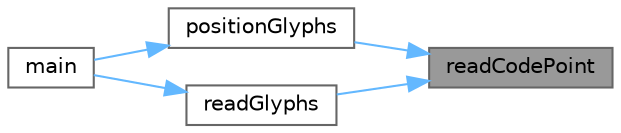 digraph "readCodePoint"
{
 // LATEX_PDF_SIZE
  bgcolor="transparent";
  edge [fontname=Helvetica,fontsize=10,labelfontname=Helvetica,labelfontsize=10];
  node [fontname=Helvetica,fontsize=10,shape=box,height=0.2,width=0.4];
  rankdir="RL";
  Node1 [label="readCodePoint",height=0.2,width=0.4,color="gray40", fillcolor="grey60", style="filled", fontcolor="black",tooltip="Read up to 6 hexadecimal digits and a colon from file."];
  Node1 -> Node2 [dir="back",color="steelblue1",style="solid"];
  Node2 [label="positionGlyphs",height=0.2,width=0.4,color="grey40", fillcolor="white", style="filled",URL="$hex2otf_8c.html#af3ba1ba33ebe63ba0340842b7f83021c",tooltip="Position a glyph within a 16-by-16 pixel bounding box."];
  Node2 -> Node3 [dir="back",color="steelblue1",style="solid"];
  Node3 [label="main",height=0.2,width=0.4,color="grey40", fillcolor="white", style="filled",URL="$hex2otf_8c.html#a0ddf1224851353fc92bfbff6f499fa97",tooltip="The main function."];
  Node1 -> Node4 [dir="back",color="steelblue1",style="solid"];
  Node4 [label="readGlyphs",height=0.2,width=0.4,color="grey40", fillcolor="white", style="filled",URL="$hex2otf_8c.html#ad77c441582f862d494a734eb9855dd41",tooltip="Read glyph definitions from a Unifont .hex format file."];
  Node4 -> Node3 [dir="back",color="steelblue1",style="solid"];
}
